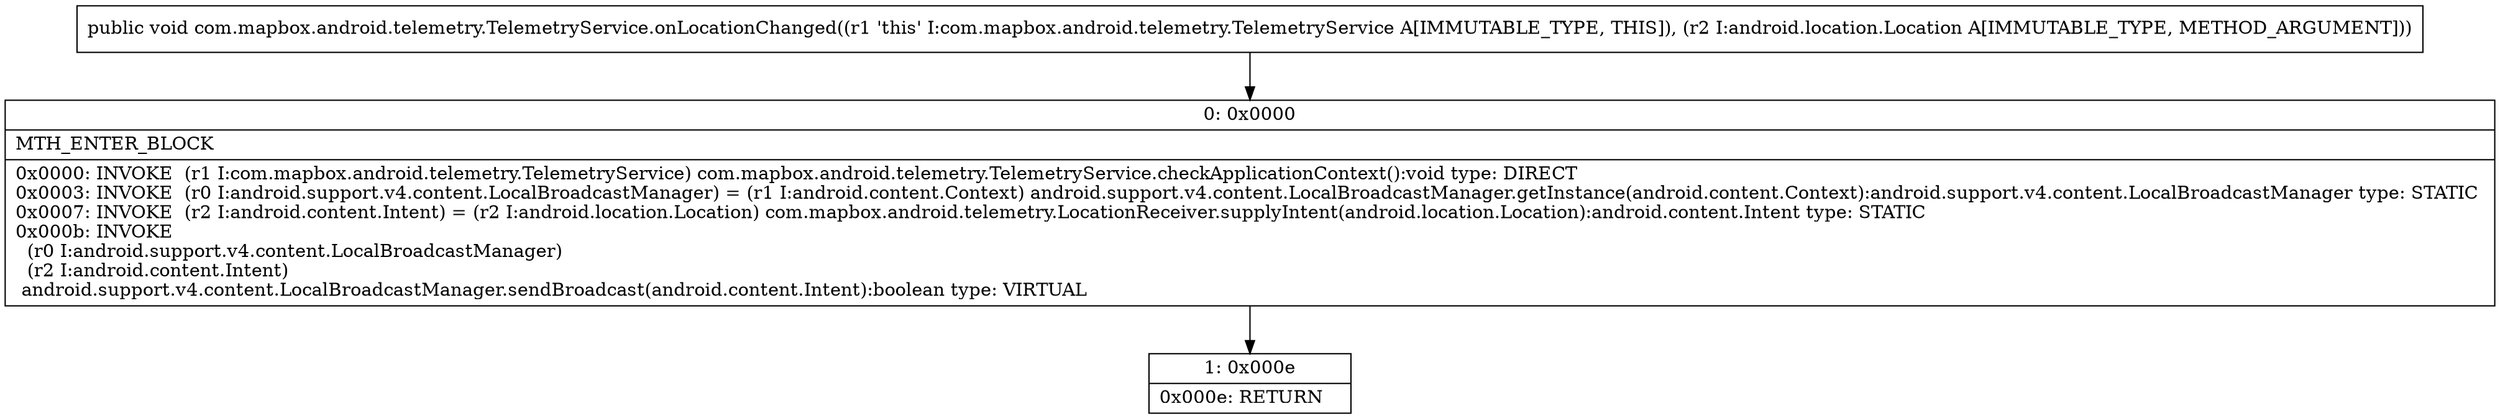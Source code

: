 digraph "CFG forcom.mapbox.android.telemetry.TelemetryService.onLocationChanged(Landroid\/location\/Location;)V" {
Node_0 [shape=record,label="{0\:\ 0x0000|MTH_ENTER_BLOCK\l|0x0000: INVOKE  (r1 I:com.mapbox.android.telemetry.TelemetryService) com.mapbox.android.telemetry.TelemetryService.checkApplicationContext():void type: DIRECT \l0x0003: INVOKE  (r0 I:android.support.v4.content.LocalBroadcastManager) = (r1 I:android.content.Context) android.support.v4.content.LocalBroadcastManager.getInstance(android.content.Context):android.support.v4.content.LocalBroadcastManager type: STATIC \l0x0007: INVOKE  (r2 I:android.content.Intent) = (r2 I:android.location.Location) com.mapbox.android.telemetry.LocationReceiver.supplyIntent(android.location.Location):android.content.Intent type: STATIC \l0x000b: INVOKE  \l  (r0 I:android.support.v4.content.LocalBroadcastManager)\l  (r2 I:android.content.Intent)\l android.support.v4.content.LocalBroadcastManager.sendBroadcast(android.content.Intent):boolean type: VIRTUAL \l}"];
Node_1 [shape=record,label="{1\:\ 0x000e|0x000e: RETURN   \l}"];
MethodNode[shape=record,label="{public void com.mapbox.android.telemetry.TelemetryService.onLocationChanged((r1 'this' I:com.mapbox.android.telemetry.TelemetryService A[IMMUTABLE_TYPE, THIS]), (r2 I:android.location.Location A[IMMUTABLE_TYPE, METHOD_ARGUMENT])) }"];
MethodNode -> Node_0;
Node_0 -> Node_1;
}

